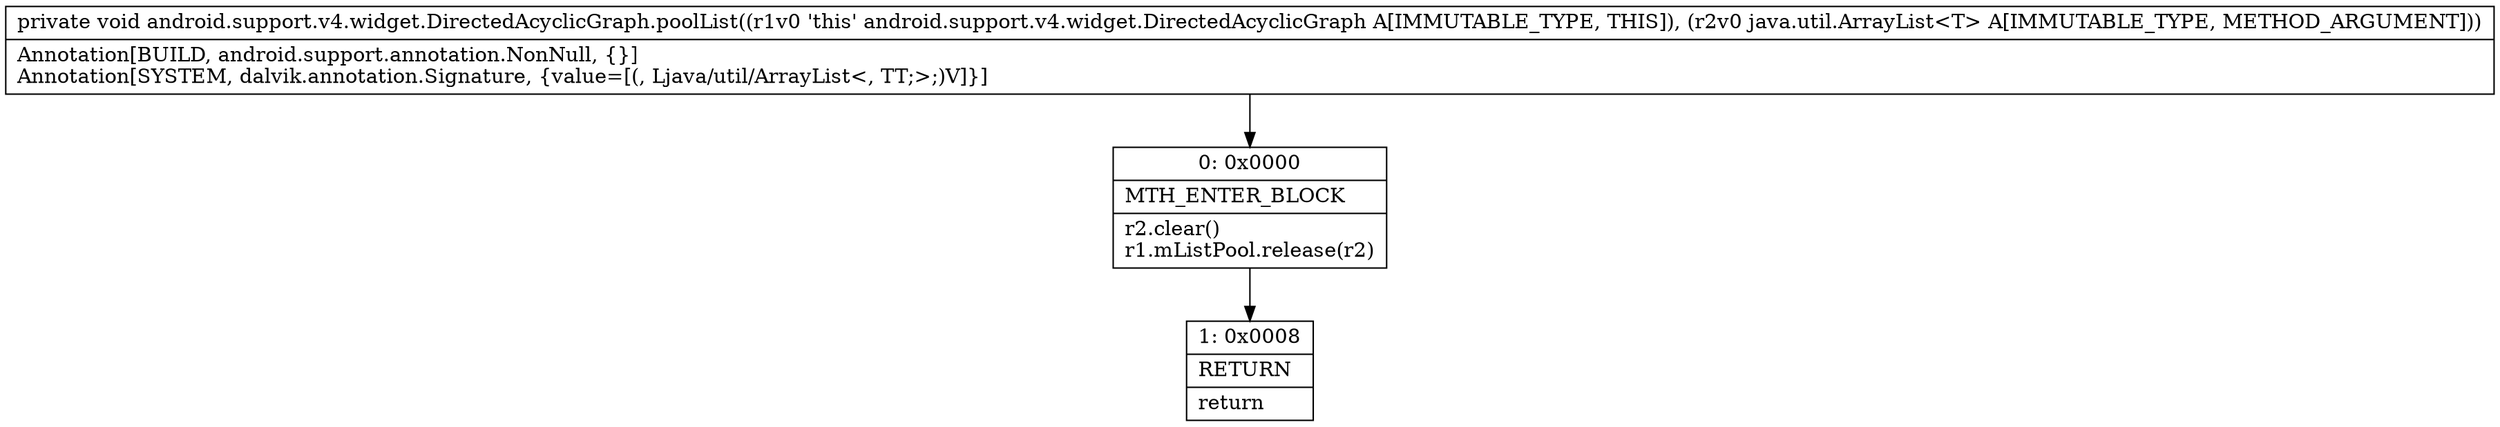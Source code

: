 digraph "CFG forandroid.support.v4.widget.DirectedAcyclicGraph.poolList(Ljava\/util\/ArrayList;)V" {
Node_0 [shape=record,label="{0\:\ 0x0000|MTH_ENTER_BLOCK\l|r2.clear()\lr1.mListPool.release(r2)\l}"];
Node_1 [shape=record,label="{1\:\ 0x0008|RETURN\l|return\l}"];
MethodNode[shape=record,label="{private void android.support.v4.widget.DirectedAcyclicGraph.poolList((r1v0 'this' android.support.v4.widget.DirectedAcyclicGraph A[IMMUTABLE_TYPE, THIS]), (r2v0 java.util.ArrayList\<T\> A[IMMUTABLE_TYPE, METHOD_ARGUMENT]))  | Annotation[BUILD, android.support.annotation.NonNull, \{\}]\lAnnotation[SYSTEM, dalvik.annotation.Signature, \{value=[(, Ljava\/util\/ArrayList\<, TT;\>;)V]\}]\l}"];
MethodNode -> Node_0;
Node_0 -> Node_1;
}

